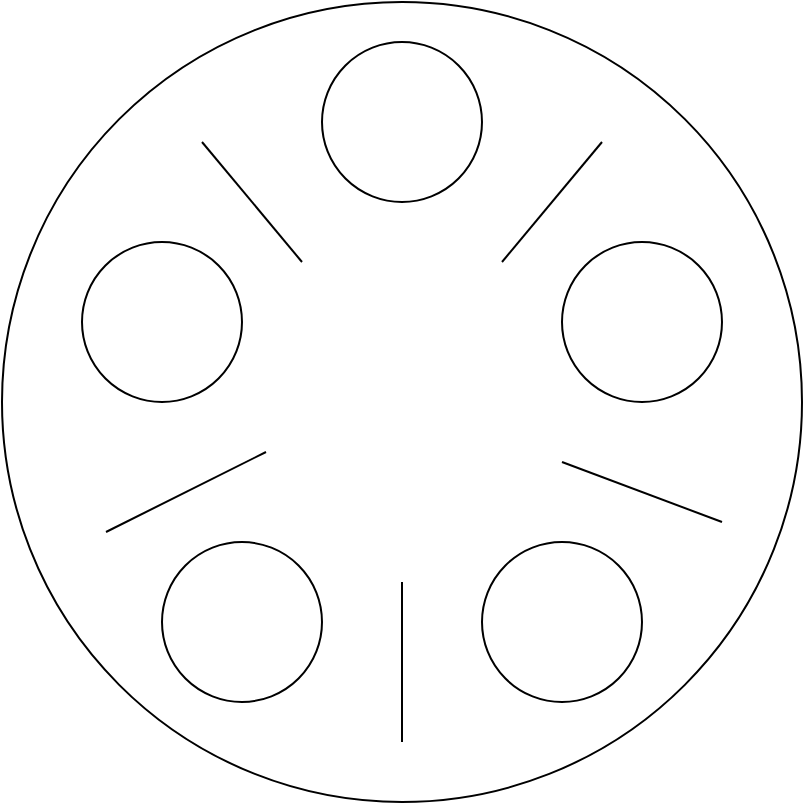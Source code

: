 <mxfile version="16.2.7" type="device"><diagram id="dpWbef_T5M3Zs6jiNeVv" name="Page-1"><mxGraphModel dx="869" dy="511" grid="1" gridSize="10" guides="1" tooltips="1" connect="1" arrows="1" fold="1" page="1" pageScale="1" pageWidth="1169" pageHeight="1654" math="0" shadow="0"><root><mxCell id="0"/><mxCell id="1" parent="0"/><mxCell id="aT65b2FBeeJrBEZ215xQ-1" value="" style="ellipse;whiteSpace=wrap;html=1;aspect=fixed;" vertex="1" parent="1"><mxGeometry x="240" y="80" width="400" height="400" as="geometry"/></mxCell><mxCell id="aT65b2FBeeJrBEZ215xQ-2" value="" style="ellipse;whiteSpace=wrap;html=1;aspect=fixed;" vertex="1" parent="1"><mxGeometry x="280" y="200" width="80" height="80" as="geometry"/></mxCell><mxCell id="aT65b2FBeeJrBEZ215xQ-3" value="" style="ellipse;whiteSpace=wrap;html=1;aspect=fixed;" vertex="1" parent="1"><mxGeometry x="400" y="100" width="80" height="80" as="geometry"/></mxCell><mxCell id="aT65b2FBeeJrBEZ215xQ-4" value="" style="ellipse;whiteSpace=wrap;html=1;aspect=fixed;" vertex="1" parent="1"><mxGeometry x="320" y="350" width="80" height="80" as="geometry"/></mxCell><mxCell id="aT65b2FBeeJrBEZ215xQ-5" value="" style="ellipse;whiteSpace=wrap;html=1;aspect=fixed;" vertex="1" parent="1"><mxGeometry x="520" y="200" width="80" height="80" as="geometry"/></mxCell><mxCell id="aT65b2FBeeJrBEZ215xQ-6" value="" style="ellipse;whiteSpace=wrap;html=1;aspect=fixed;" vertex="1" parent="1"><mxGeometry x="480" y="350" width="80" height="80" as="geometry"/></mxCell><mxCell id="aT65b2FBeeJrBEZ215xQ-7" value="" style="endArrow=none;html=1;rounded=0;exitX=0.625;exitY=0.325;exitDx=0;exitDy=0;exitPerimeter=0;" edge="1" parent="1" source="aT65b2FBeeJrBEZ215xQ-1"><mxGeometry width="50" height="50" relative="1" as="geometry"><mxPoint x="490" y="200" as="sourcePoint"/><mxPoint x="540" y="150" as="targetPoint"/></mxGeometry></mxCell><mxCell id="aT65b2FBeeJrBEZ215xQ-8" value="" style="endArrow=none;html=1;rounded=0;exitX=0.375;exitY=0.325;exitDx=0;exitDy=0;exitPerimeter=0;entryX=0.25;entryY=0.175;entryDx=0;entryDy=0;entryPerimeter=0;" edge="1" parent="1" source="aT65b2FBeeJrBEZ215xQ-1" target="aT65b2FBeeJrBEZ215xQ-1"><mxGeometry width="50" height="50" relative="1" as="geometry"><mxPoint x="335" y="200" as="sourcePoint"/><mxPoint x="385" y="140" as="targetPoint"/></mxGeometry></mxCell><mxCell id="aT65b2FBeeJrBEZ215xQ-9" value="" style="endArrow=none;html=1;rounded=0;exitX=0.325;exitY=0.575;exitDx=0;exitDy=0;exitPerimeter=0;entryX=0.125;entryY=0.675;entryDx=0;entryDy=0;entryPerimeter=0;" edge="1" parent="1"><mxGeometry width="50" height="50" relative="1" as="geometry"><mxPoint x="372.0" y="305" as="sourcePoint"/><mxPoint x="292.0" y="345" as="targetPoint"/></mxGeometry></mxCell><mxCell id="aT65b2FBeeJrBEZ215xQ-10" value="" style="endArrow=none;html=1;rounded=0;exitX=0.5;exitY=0.725;exitDx=0;exitDy=0;exitPerimeter=0;entryX=0.5;entryY=0.925;entryDx=0;entryDy=0;entryPerimeter=0;" edge="1" parent="1" source="aT65b2FBeeJrBEZ215xQ-1" target="aT65b2FBeeJrBEZ215xQ-1"><mxGeometry width="50" height="50" relative="1" as="geometry"><mxPoint x="470.0" y="390" as="sourcePoint"/><mxPoint x="390.0" y="430" as="targetPoint"/></mxGeometry></mxCell><mxCell id="aT65b2FBeeJrBEZ215xQ-11" value="" style="endArrow=none;html=1;rounded=0;exitX=0.7;exitY=0.575;exitDx=0;exitDy=0;exitPerimeter=0;entryX=0.9;entryY=0.65;entryDx=0;entryDy=0;entryPerimeter=0;" edge="1" parent="1" source="aT65b2FBeeJrBEZ215xQ-1" target="aT65b2FBeeJrBEZ215xQ-1"><mxGeometry width="50" height="50" relative="1" as="geometry"><mxPoint x="558.89" y="300" as="sourcePoint"/><mxPoint x="558.89" y="380" as="targetPoint"/></mxGeometry></mxCell></root></mxGraphModel></diagram></mxfile>